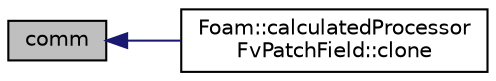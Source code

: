 digraph "comm"
{
  bgcolor="transparent";
  edge [fontname="Helvetica",fontsize="10",labelfontname="Helvetica",labelfontsize="10"];
  node [fontname="Helvetica",fontsize="10",shape=record];
  rankdir="LR";
  Node1 [label="comm",height=0.2,width=0.4,color="black", fillcolor="grey75", style="filled" fontcolor="black"];
  Node1 -> Node2 [dir="back",color="midnightblue",fontsize="10",style="solid",fontname="Helvetica"];
  Node2 [label="Foam::calculatedProcessor\lFvPatchField::clone",height=0.2,width=0.4,color="black",URL="$classFoam_1_1calculatedProcessorFvPatchField.html#a2ba71fb7b9f0f612bd214ffe8c6e47ac",tooltip="Construct and return a clone setting internal field reference. "];
}
